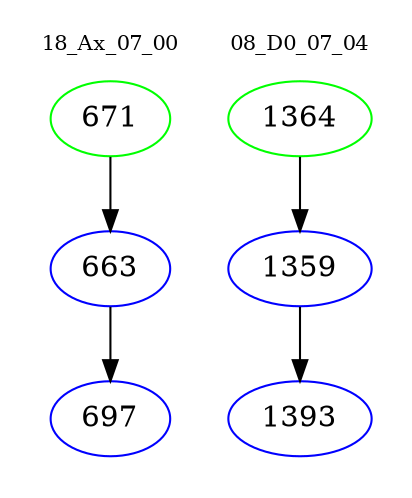 digraph{
subgraph cluster_0 {
color = white
label = "18_Ax_07_00";
fontsize=10;
T0_671 [label="671", color="green"]
T0_671 -> T0_663 [color="black"]
T0_663 [label="663", color="blue"]
T0_663 -> T0_697 [color="black"]
T0_697 [label="697", color="blue"]
}
subgraph cluster_1 {
color = white
label = "08_D0_07_04";
fontsize=10;
T1_1364 [label="1364", color="green"]
T1_1364 -> T1_1359 [color="black"]
T1_1359 [label="1359", color="blue"]
T1_1359 -> T1_1393 [color="black"]
T1_1393 [label="1393", color="blue"]
}
}
